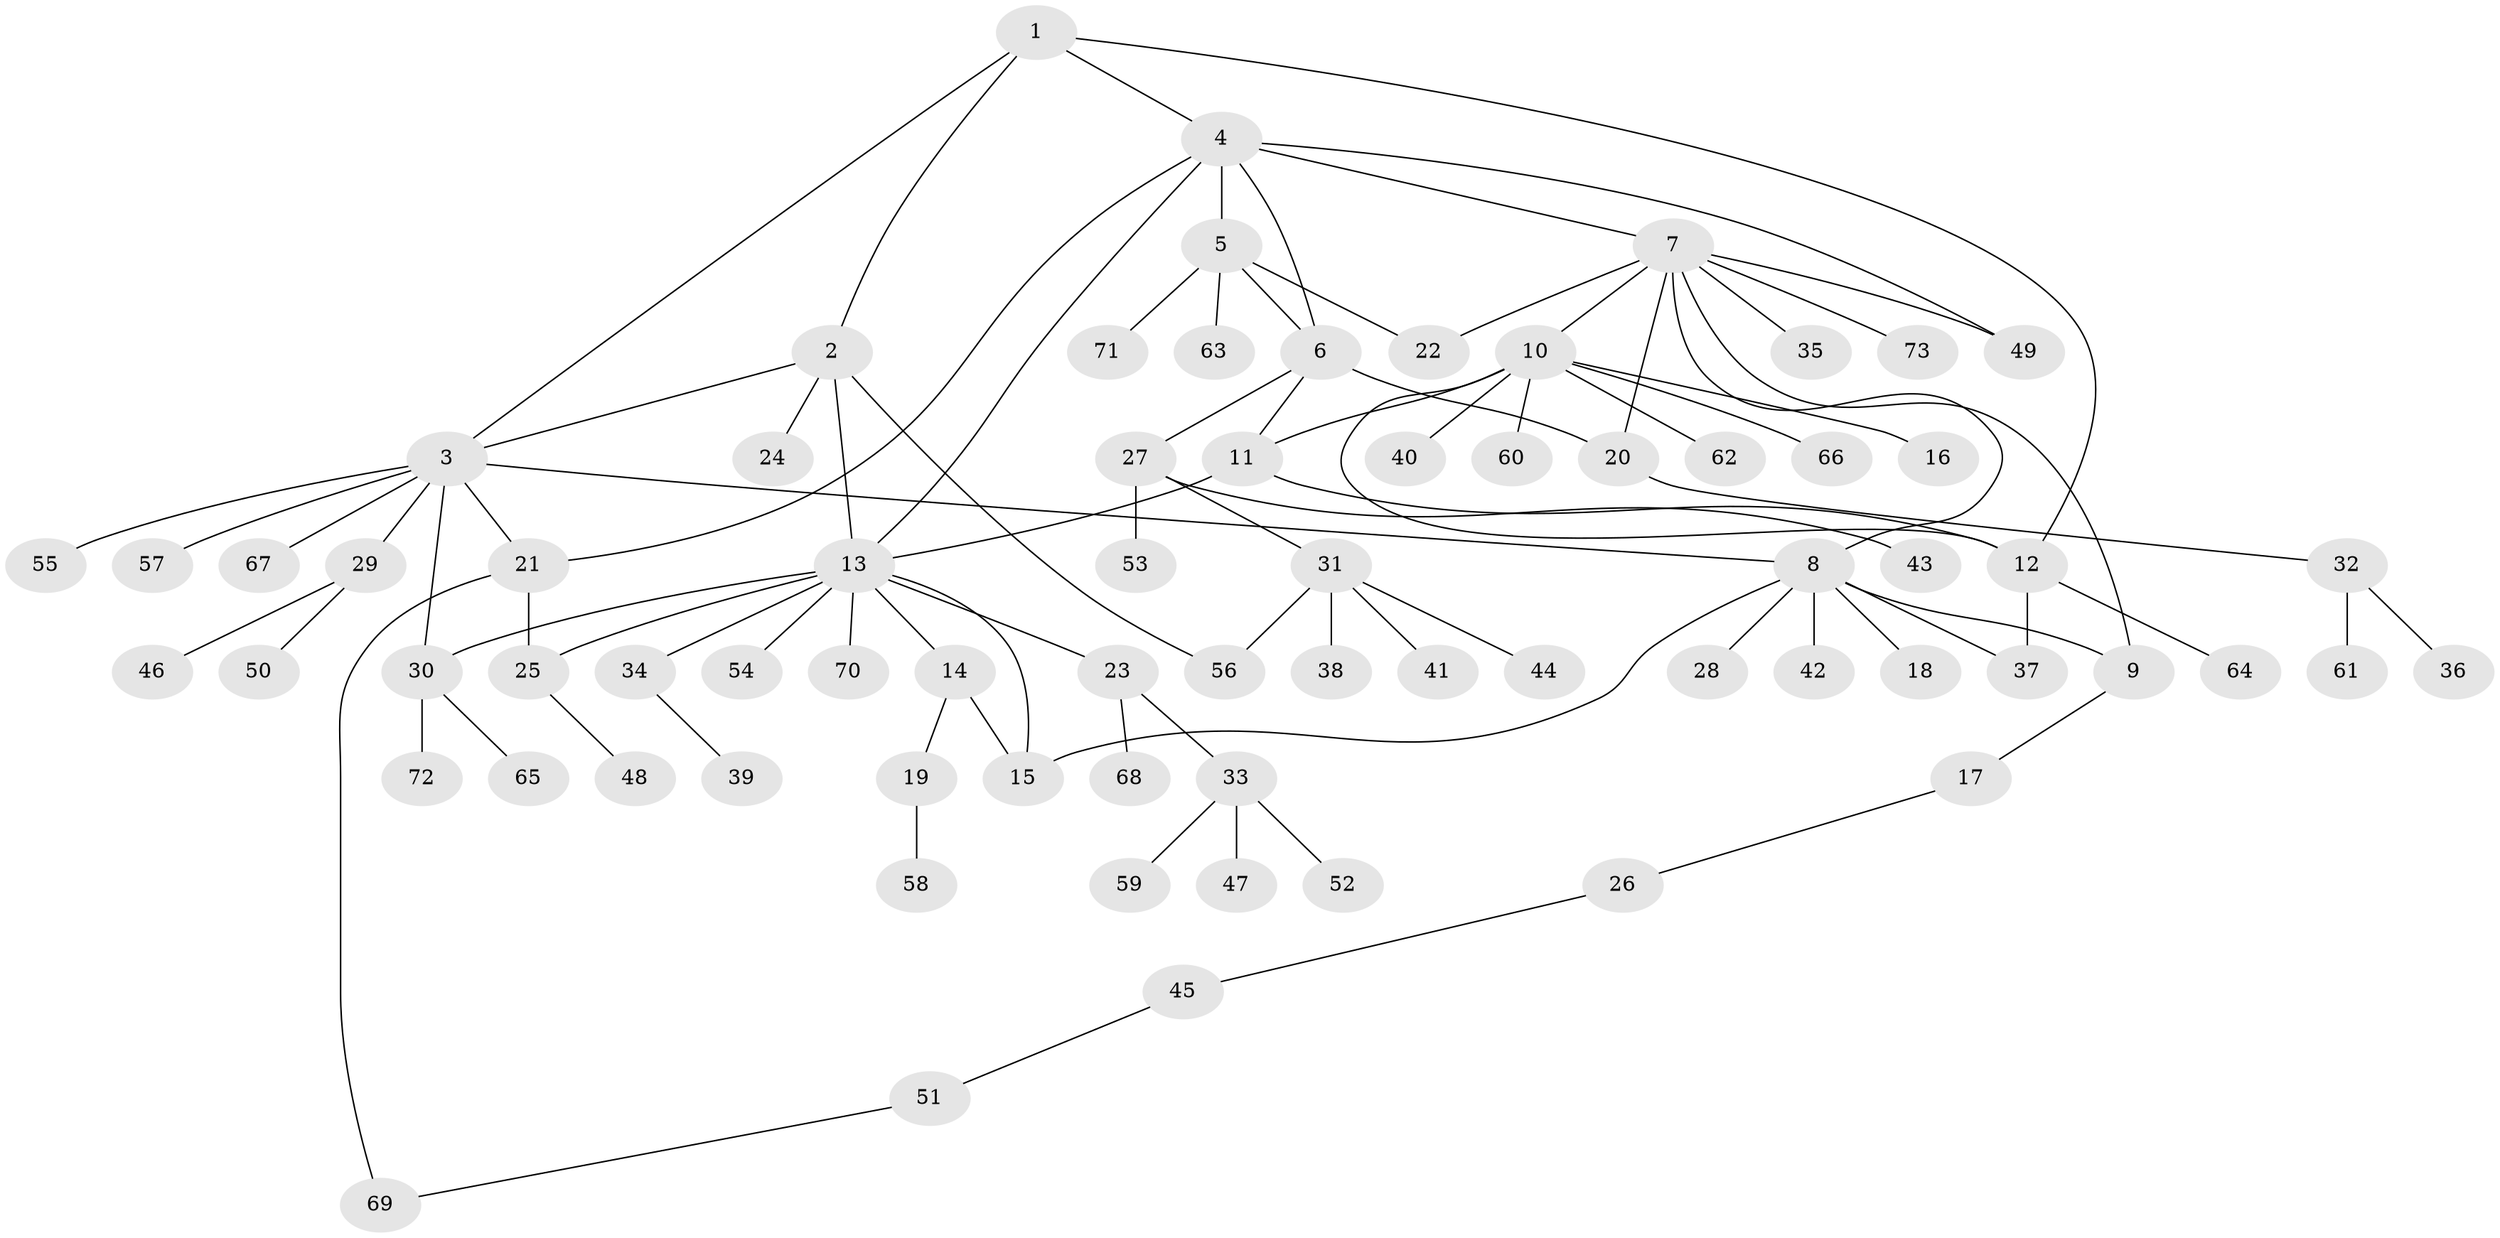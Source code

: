 // coarse degree distribution, {6: 0.057692307692307696, 10: 0.038461538461538464, 4: 0.07692307692307693, 7: 0.038461538461538464, 8: 0.019230769230769232, 3: 0.09615384615384616, 1: 0.4807692307692308, 2: 0.19230769230769232}
// Generated by graph-tools (version 1.1) at 2025/42/03/06/25 10:42:08]
// undirected, 73 vertices, 92 edges
graph export_dot {
graph [start="1"]
  node [color=gray90,style=filled];
  1;
  2;
  3;
  4;
  5;
  6;
  7;
  8;
  9;
  10;
  11;
  12;
  13;
  14;
  15;
  16;
  17;
  18;
  19;
  20;
  21;
  22;
  23;
  24;
  25;
  26;
  27;
  28;
  29;
  30;
  31;
  32;
  33;
  34;
  35;
  36;
  37;
  38;
  39;
  40;
  41;
  42;
  43;
  44;
  45;
  46;
  47;
  48;
  49;
  50;
  51;
  52;
  53;
  54;
  55;
  56;
  57;
  58;
  59;
  60;
  61;
  62;
  63;
  64;
  65;
  66;
  67;
  68;
  69;
  70;
  71;
  72;
  73;
  1 -- 2;
  1 -- 3;
  1 -- 4;
  1 -- 12;
  2 -- 3;
  2 -- 13;
  2 -- 24;
  2 -- 56;
  3 -- 8;
  3 -- 21;
  3 -- 29;
  3 -- 30;
  3 -- 55;
  3 -- 57;
  3 -- 67;
  4 -- 5;
  4 -- 6;
  4 -- 7;
  4 -- 13;
  4 -- 21;
  4 -- 49;
  5 -- 6;
  5 -- 22;
  5 -- 63;
  5 -- 71;
  6 -- 11;
  6 -- 20;
  6 -- 27;
  7 -- 8;
  7 -- 9;
  7 -- 10;
  7 -- 20;
  7 -- 22;
  7 -- 35;
  7 -- 49;
  7 -- 73;
  8 -- 9;
  8 -- 15;
  8 -- 18;
  8 -- 28;
  8 -- 37;
  8 -- 42;
  9 -- 17;
  10 -- 11;
  10 -- 12;
  10 -- 16;
  10 -- 40;
  10 -- 60;
  10 -- 62;
  10 -- 66;
  11 -- 12;
  11 -- 13;
  12 -- 37;
  12 -- 64;
  13 -- 14;
  13 -- 15;
  13 -- 23;
  13 -- 25;
  13 -- 30;
  13 -- 34;
  13 -- 54;
  13 -- 70;
  14 -- 15;
  14 -- 19;
  17 -- 26;
  19 -- 58;
  20 -- 32;
  21 -- 25;
  21 -- 69;
  23 -- 33;
  23 -- 68;
  25 -- 48;
  26 -- 45;
  27 -- 31;
  27 -- 43;
  27 -- 53;
  29 -- 46;
  29 -- 50;
  30 -- 65;
  30 -- 72;
  31 -- 38;
  31 -- 41;
  31 -- 44;
  31 -- 56;
  32 -- 36;
  32 -- 61;
  33 -- 47;
  33 -- 52;
  33 -- 59;
  34 -- 39;
  45 -- 51;
  51 -- 69;
}
